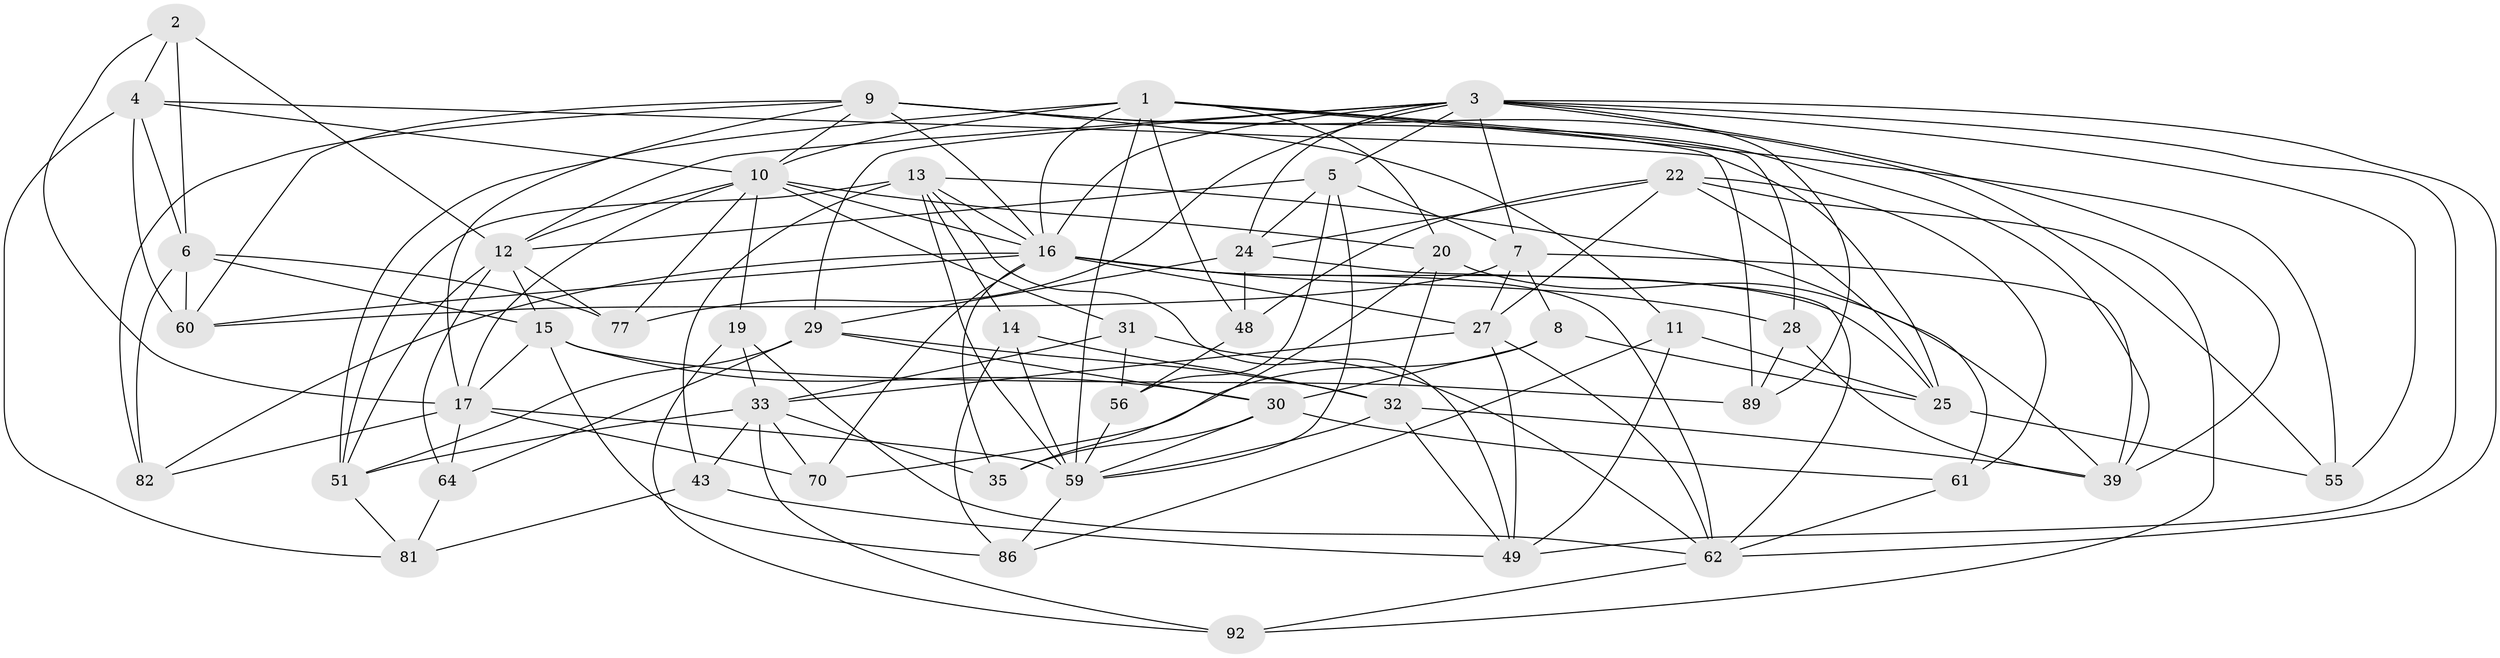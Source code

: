 // original degree distribution, {4: 1.0}
// Generated by graph-tools (version 1.1) at 2025/16/03/09/25 04:16:35]
// undirected, 49 vertices, 142 edges
graph export_dot {
graph [start="1"]
  node [color=gray90,style=filled];
  1 [super="+52+38"];
  2;
  3 [super="+44+87+37"];
  4 [super="+45"];
  5 [super="+79"];
  6 [super="+88"];
  7 [super="+58"];
  8;
  9 [super="+26+84"];
  10 [super="+78+21"];
  11;
  12 [super="+67+96"];
  13 [super="+23"];
  14;
  15 [super="+94"];
  16 [super="+68+41+40"];
  17 [super="+18"];
  19;
  20 [super="+90"];
  22 [super="+93"];
  24 [super="+74"];
  25 [super="+80"];
  27 [super="+95"];
  28;
  29 [super="+69"];
  30 [super="+63"];
  31;
  32 [super="+42"];
  33 [super="+34"];
  35;
  39 [super="+47"];
  43;
  48;
  49 [super="+50"];
  51 [super="+57"];
  55;
  56;
  59 [super="+66+71"];
  60 [super="+73"];
  61;
  62 [super="+91+83"];
  64;
  70;
  77;
  81;
  82;
  86;
  89;
  92;
  1 -- 55;
  1 -- 48;
  1 -- 51;
  1 -- 20;
  1 -- 89;
  1 -- 10 [weight=2];
  1 -- 28;
  1 -- 16;
  1 -- 59;
  2 -- 17;
  2 -- 4;
  2 -- 6;
  2 -- 12;
  3 -- 62;
  3 -- 55;
  3 -- 89;
  3 -- 5;
  3 -- 7;
  3 -- 16;
  3 -- 49;
  3 -- 77;
  3 -- 39;
  3 -- 29;
  3 -- 12;
  3 -- 24;
  4 -- 81;
  4 -- 25;
  4 -- 6;
  4 -- 10;
  4 -- 60;
  5 -- 56;
  5 -- 12;
  5 -- 24;
  5 -- 7;
  5 -- 59;
  6 -- 15;
  6 -- 82;
  6 -- 77;
  6 -- 60;
  7 -- 39;
  7 -- 8;
  7 -- 27;
  7 -- 60;
  8 -- 25;
  8 -- 70;
  8 -- 30;
  9 -- 11;
  9 -- 39;
  9 -- 16 [weight=2];
  9 -- 82;
  9 -- 55;
  9 -- 60 [weight=2];
  9 -- 10;
  9 -- 17;
  10 -- 17;
  10 -- 19;
  10 -- 77;
  10 -- 20 [weight=2];
  10 -- 16;
  10 -- 12;
  10 -- 31;
  11 -- 86;
  11 -- 49;
  11 -- 25;
  12 -- 64;
  12 -- 77;
  12 -- 51;
  12 -- 15;
  13 -- 61;
  13 -- 51;
  13 -- 43;
  13 -- 14;
  13 -- 16;
  13 -- 49;
  13 -- 59 [weight=2];
  14 -- 59;
  14 -- 32;
  14 -- 86;
  15 -- 89;
  15 -- 17;
  15 -- 30;
  15 -- 86;
  16 -- 62;
  16 -- 60;
  16 -- 70;
  16 -- 82;
  16 -- 35;
  16 -- 25;
  16 -- 27;
  16 -- 28;
  17 -- 64;
  17 -- 82;
  17 -- 70;
  17 -- 59;
  19 -- 92;
  19 -- 33;
  19 -- 62;
  20 -- 35;
  20 -- 32;
  20 -- 39;
  22 -- 48;
  22 -- 24;
  22 -- 25;
  22 -- 92;
  22 -- 61;
  22 -- 27;
  24 -- 62;
  24 -- 48;
  24 -- 29;
  25 -- 55;
  27 -- 49;
  27 -- 62;
  27 -- 33;
  28 -- 89;
  28 -- 39;
  29 -- 51;
  29 -- 64;
  29 -- 32;
  29 -- 30;
  30 -- 61;
  30 -- 35;
  30 -- 59;
  31 -- 33;
  31 -- 56;
  31 -- 62;
  32 -- 39;
  32 -- 49;
  32 -- 59;
  33 -- 92;
  33 -- 43;
  33 -- 35;
  33 -- 51;
  33 -- 70;
  43 -- 81;
  43 -- 49;
  48 -- 56;
  51 -- 81;
  56 -- 59;
  59 -- 86;
  61 -- 62;
  62 -- 92;
  64 -- 81;
}
